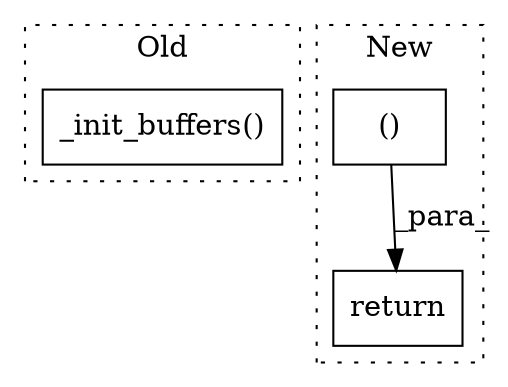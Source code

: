 digraph G {
subgraph cluster0 {
1 [label="_init_buffers()" a="75" s="4748,4773" l="19,1" shape="box"];
label = "Old";
style="dotted";
}
subgraph cluster1 {
2 [label="()" a="54" s="5821" l="24" shape="box"];
3 [label="return" a="93" s="5804" l="7" shape="box"];
label = "New";
style="dotted";
}
2 -> 3 [label="_para_"];
}